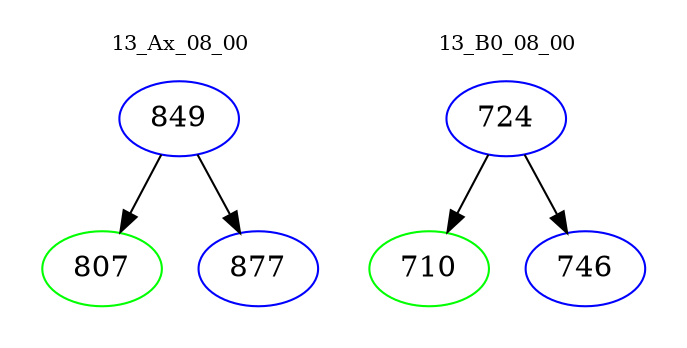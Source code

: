 digraph{
subgraph cluster_0 {
color = white
label = "13_Ax_08_00";
fontsize=10;
T0_849 [label="849", color="blue"]
T0_849 -> T0_807 [color="black"]
T0_807 [label="807", color="green"]
T0_849 -> T0_877 [color="black"]
T0_877 [label="877", color="blue"]
}
subgraph cluster_1 {
color = white
label = "13_B0_08_00";
fontsize=10;
T1_724 [label="724", color="blue"]
T1_724 -> T1_710 [color="black"]
T1_710 [label="710", color="green"]
T1_724 -> T1_746 [color="black"]
T1_746 [label="746", color="blue"]
}
}
